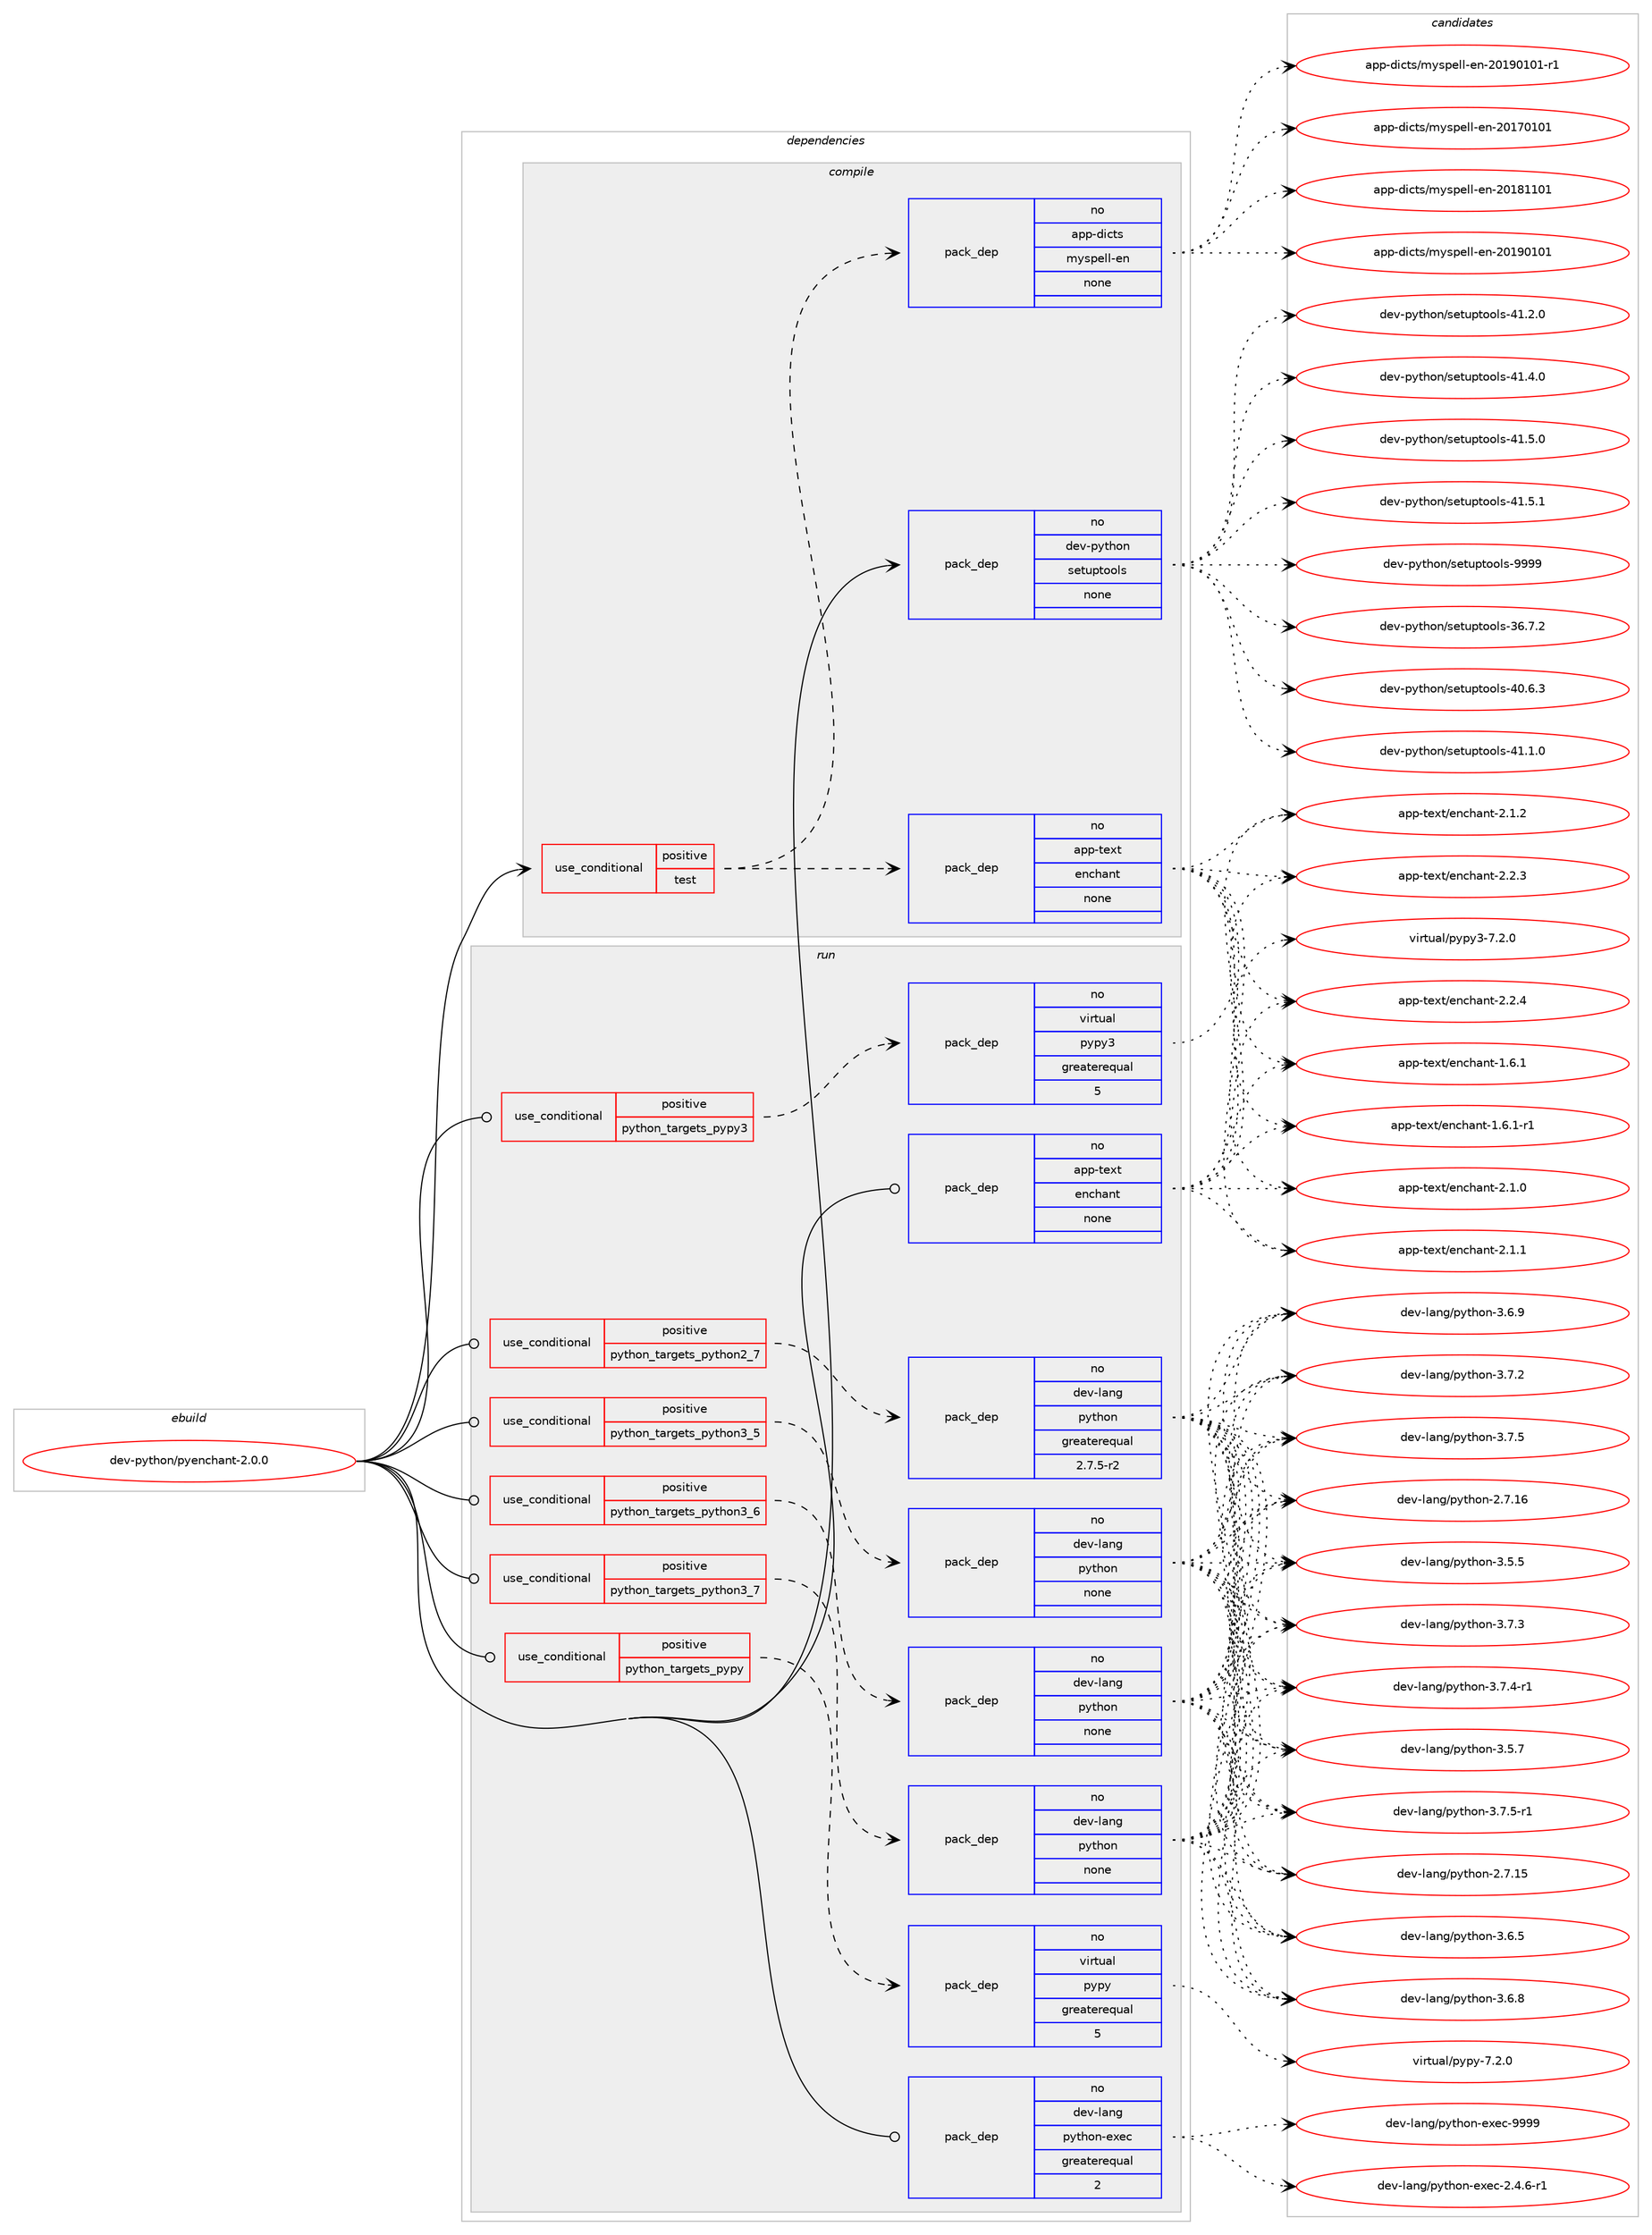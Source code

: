 digraph prolog {

# *************
# Graph options
# *************

newrank=true;
concentrate=true;
compound=true;
graph [rankdir=LR,fontname=Helvetica,fontsize=10,ranksep=1.5];#, ranksep=2.5, nodesep=0.2];
edge  [arrowhead=vee];
node  [fontname=Helvetica,fontsize=10];

# **********
# The ebuild
# **********

subgraph cluster_leftcol {
color=gray;
rank=same;
label=<<i>ebuild</i>>;
id [label="dev-python/pyenchant-2.0.0", color=red, width=4, href="../dev-python/pyenchant-2.0.0.svg"];
}

# ****************
# The dependencies
# ****************

subgraph cluster_midcol {
color=gray;
label=<<i>dependencies</i>>;
subgraph cluster_compile {
fillcolor="#eeeeee";
style=filled;
label=<<i>compile</i>>;
subgraph cond145746 {
dependency625489 [label=<<TABLE BORDER="0" CELLBORDER="1" CELLSPACING="0" CELLPADDING="4"><TR><TD ROWSPAN="3" CELLPADDING="10">use_conditional</TD></TR><TR><TD>positive</TD></TR><TR><TD>test</TD></TR></TABLE>>, shape=none, color=red];
subgraph pack467899 {
dependency625490 [label=<<TABLE BORDER="0" CELLBORDER="1" CELLSPACING="0" CELLPADDING="4" WIDTH="220"><TR><TD ROWSPAN="6" CELLPADDING="30">pack_dep</TD></TR><TR><TD WIDTH="110">no</TD></TR><TR><TD>app-text</TD></TR><TR><TD>enchant</TD></TR><TR><TD>none</TD></TR><TR><TD></TD></TR></TABLE>>, shape=none, color=blue];
}
dependency625489:e -> dependency625490:w [weight=20,style="dashed",arrowhead="vee"];
subgraph pack467900 {
dependency625491 [label=<<TABLE BORDER="0" CELLBORDER="1" CELLSPACING="0" CELLPADDING="4" WIDTH="220"><TR><TD ROWSPAN="6" CELLPADDING="30">pack_dep</TD></TR><TR><TD WIDTH="110">no</TD></TR><TR><TD>app-dicts</TD></TR><TR><TD>myspell-en</TD></TR><TR><TD>none</TD></TR><TR><TD></TD></TR></TABLE>>, shape=none, color=blue];
}
dependency625489:e -> dependency625491:w [weight=20,style="dashed",arrowhead="vee"];
}
id:e -> dependency625489:w [weight=20,style="solid",arrowhead="vee"];
subgraph pack467901 {
dependency625492 [label=<<TABLE BORDER="0" CELLBORDER="1" CELLSPACING="0" CELLPADDING="4" WIDTH="220"><TR><TD ROWSPAN="6" CELLPADDING="30">pack_dep</TD></TR><TR><TD WIDTH="110">no</TD></TR><TR><TD>dev-python</TD></TR><TR><TD>setuptools</TD></TR><TR><TD>none</TD></TR><TR><TD></TD></TR></TABLE>>, shape=none, color=blue];
}
id:e -> dependency625492:w [weight=20,style="solid",arrowhead="vee"];
}
subgraph cluster_compileandrun {
fillcolor="#eeeeee";
style=filled;
label=<<i>compile and run</i>>;
}
subgraph cluster_run {
fillcolor="#eeeeee";
style=filled;
label=<<i>run</i>>;
subgraph cond145747 {
dependency625493 [label=<<TABLE BORDER="0" CELLBORDER="1" CELLSPACING="0" CELLPADDING="4"><TR><TD ROWSPAN="3" CELLPADDING="10">use_conditional</TD></TR><TR><TD>positive</TD></TR><TR><TD>python_targets_pypy</TD></TR></TABLE>>, shape=none, color=red];
subgraph pack467902 {
dependency625494 [label=<<TABLE BORDER="0" CELLBORDER="1" CELLSPACING="0" CELLPADDING="4" WIDTH="220"><TR><TD ROWSPAN="6" CELLPADDING="30">pack_dep</TD></TR><TR><TD WIDTH="110">no</TD></TR><TR><TD>virtual</TD></TR><TR><TD>pypy</TD></TR><TR><TD>greaterequal</TD></TR><TR><TD>5</TD></TR></TABLE>>, shape=none, color=blue];
}
dependency625493:e -> dependency625494:w [weight=20,style="dashed",arrowhead="vee"];
}
id:e -> dependency625493:w [weight=20,style="solid",arrowhead="odot"];
subgraph cond145748 {
dependency625495 [label=<<TABLE BORDER="0" CELLBORDER="1" CELLSPACING="0" CELLPADDING="4"><TR><TD ROWSPAN="3" CELLPADDING="10">use_conditional</TD></TR><TR><TD>positive</TD></TR><TR><TD>python_targets_pypy3</TD></TR></TABLE>>, shape=none, color=red];
subgraph pack467903 {
dependency625496 [label=<<TABLE BORDER="0" CELLBORDER="1" CELLSPACING="0" CELLPADDING="4" WIDTH="220"><TR><TD ROWSPAN="6" CELLPADDING="30">pack_dep</TD></TR><TR><TD WIDTH="110">no</TD></TR><TR><TD>virtual</TD></TR><TR><TD>pypy3</TD></TR><TR><TD>greaterequal</TD></TR><TR><TD>5</TD></TR></TABLE>>, shape=none, color=blue];
}
dependency625495:e -> dependency625496:w [weight=20,style="dashed",arrowhead="vee"];
}
id:e -> dependency625495:w [weight=20,style="solid",arrowhead="odot"];
subgraph cond145749 {
dependency625497 [label=<<TABLE BORDER="0" CELLBORDER="1" CELLSPACING="0" CELLPADDING="4"><TR><TD ROWSPAN="3" CELLPADDING="10">use_conditional</TD></TR><TR><TD>positive</TD></TR><TR><TD>python_targets_python2_7</TD></TR></TABLE>>, shape=none, color=red];
subgraph pack467904 {
dependency625498 [label=<<TABLE BORDER="0" CELLBORDER="1" CELLSPACING="0" CELLPADDING="4" WIDTH="220"><TR><TD ROWSPAN="6" CELLPADDING="30">pack_dep</TD></TR><TR><TD WIDTH="110">no</TD></TR><TR><TD>dev-lang</TD></TR><TR><TD>python</TD></TR><TR><TD>greaterequal</TD></TR><TR><TD>2.7.5-r2</TD></TR></TABLE>>, shape=none, color=blue];
}
dependency625497:e -> dependency625498:w [weight=20,style="dashed",arrowhead="vee"];
}
id:e -> dependency625497:w [weight=20,style="solid",arrowhead="odot"];
subgraph cond145750 {
dependency625499 [label=<<TABLE BORDER="0" CELLBORDER="1" CELLSPACING="0" CELLPADDING="4"><TR><TD ROWSPAN="3" CELLPADDING="10">use_conditional</TD></TR><TR><TD>positive</TD></TR><TR><TD>python_targets_python3_5</TD></TR></TABLE>>, shape=none, color=red];
subgraph pack467905 {
dependency625500 [label=<<TABLE BORDER="0" CELLBORDER="1" CELLSPACING="0" CELLPADDING="4" WIDTH="220"><TR><TD ROWSPAN="6" CELLPADDING="30">pack_dep</TD></TR><TR><TD WIDTH="110">no</TD></TR><TR><TD>dev-lang</TD></TR><TR><TD>python</TD></TR><TR><TD>none</TD></TR><TR><TD></TD></TR></TABLE>>, shape=none, color=blue];
}
dependency625499:e -> dependency625500:w [weight=20,style="dashed",arrowhead="vee"];
}
id:e -> dependency625499:w [weight=20,style="solid",arrowhead="odot"];
subgraph cond145751 {
dependency625501 [label=<<TABLE BORDER="0" CELLBORDER="1" CELLSPACING="0" CELLPADDING="4"><TR><TD ROWSPAN="3" CELLPADDING="10">use_conditional</TD></TR><TR><TD>positive</TD></TR><TR><TD>python_targets_python3_6</TD></TR></TABLE>>, shape=none, color=red];
subgraph pack467906 {
dependency625502 [label=<<TABLE BORDER="0" CELLBORDER="1" CELLSPACING="0" CELLPADDING="4" WIDTH="220"><TR><TD ROWSPAN="6" CELLPADDING="30">pack_dep</TD></TR><TR><TD WIDTH="110">no</TD></TR><TR><TD>dev-lang</TD></TR><TR><TD>python</TD></TR><TR><TD>none</TD></TR><TR><TD></TD></TR></TABLE>>, shape=none, color=blue];
}
dependency625501:e -> dependency625502:w [weight=20,style="dashed",arrowhead="vee"];
}
id:e -> dependency625501:w [weight=20,style="solid",arrowhead="odot"];
subgraph cond145752 {
dependency625503 [label=<<TABLE BORDER="0" CELLBORDER="1" CELLSPACING="0" CELLPADDING="4"><TR><TD ROWSPAN="3" CELLPADDING="10">use_conditional</TD></TR><TR><TD>positive</TD></TR><TR><TD>python_targets_python3_7</TD></TR></TABLE>>, shape=none, color=red];
subgraph pack467907 {
dependency625504 [label=<<TABLE BORDER="0" CELLBORDER="1" CELLSPACING="0" CELLPADDING="4" WIDTH="220"><TR><TD ROWSPAN="6" CELLPADDING="30">pack_dep</TD></TR><TR><TD WIDTH="110">no</TD></TR><TR><TD>dev-lang</TD></TR><TR><TD>python</TD></TR><TR><TD>none</TD></TR><TR><TD></TD></TR></TABLE>>, shape=none, color=blue];
}
dependency625503:e -> dependency625504:w [weight=20,style="dashed",arrowhead="vee"];
}
id:e -> dependency625503:w [weight=20,style="solid",arrowhead="odot"];
subgraph pack467908 {
dependency625505 [label=<<TABLE BORDER="0" CELLBORDER="1" CELLSPACING="0" CELLPADDING="4" WIDTH="220"><TR><TD ROWSPAN="6" CELLPADDING="30">pack_dep</TD></TR><TR><TD WIDTH="110">no</TD></TR><TR><TD>app-text</TD></TR><TR><TD>enchant</TD></TR><TR><TD>none</TD></TR><TR><TD></TD></TR></TABLE>>, shape=none, color=blue];
}
id:e -> dependency625505:w [weight=20,style="solid",arrowhead="odot"];
subgraph pack467909 {
dependency625506 [label=<<TABLE BORDER="0" CELLBORDER="1" CELLSPACING="0" CELLPADDING="4" WIDTH="220"><TR><TD ROWSPAN="6" CELLPADDING="30">pack_dep</TD></TR><TR><TD WIDTH="110">no</TD></TR><TR><TD>dev-lang</TD></TR><TR><TD>python-exec</TD></TR><TR><TD>greaterequal</TD></TR><TR><TD>2</TD></TR></TABLE>>, shape=none, color=blue];
}
id:e -> dependency625506:w [weight=20,style="solid",arrowhead="odot"];
}
}

# **************
# The candidates
# **************

subgraph cluster_choices {
rank=same;
color=gray;
label=<<i>candidates</i>>;

subgraph choice467899 {
color=black;
nodesep=1;
choice9711211245116101120116471011109910497110116454946544649 [label="app-text/enchant-1.6.1", color=red, width=4,href="../app-text/enchant-1.6.1.svg"];
choice97112112451161011201164710111099104971101164549465446494511449 [label="app-text/enchant-1.6.1-r1", color=red, width=4,href="../app-text/enchant-1.6.1-r1.svg"];
choice9711211245116101120116471011109910497110116455046494648 [label="app-text/enchant-2.1.0", color=red, width=4,href="../app-text/enchant-2.1.0.svg"];
choice9711211245116101120116471011109910497110116455046494649 [label="app-text/enchant-2.1.1", color=red, width=4,href="../app-text/enchant-2.1.1.svg"];
choice9711211245116101120116471011109910497110116455046494650 [label="app-text/enchant-2.1.2", color=red, width=4,href="../app-text/enchant-2.1.2.svg"];
choice9711211245116101120116471011109910497110116455046504651 [label="app-text/enchant-2.2.3", color=red, width=4,href="../app-text/enchant-2.2.3.svg"];
choice9711211245116101120116471011109910497110116455046504652 [label="app-text/enchant-2.2.4", color=red, width=4,href="../app-text/enchant-2.2.4.svg"];
dependency625490:e -> choice9711211245116101120116471011109910497110116454946544649:w [style=dotted,weight="100"];
dependency625490:e -> choice97112112451161011201164710111099104971101164549465446494511449:w [style=dotted,weight="100"];
dependency625490:e -> choice9711211245116101120116471011109910497110116455046494648:w [style=dotted,weight="100"];
dependency625490:e -> choice9711211245116101120116471011109910497110116455046494649:w [style=dotted,weight="100"];
dependency625490:e -> choice9711211245116101120116471011109910497110116455046494650:w [style=dotted,weight="100"];
dependency625490:e -> choice9711211245116101120116471011109910497110116455046504651:w [style=dotted,weight="100"];
dependency625490:e -> choice9711211245116101120116471011109910497110116455046504652:w [style=dotted,weight="100"];
}
subgraph choice467900 {
color=black;
nodesep=1;
choice9711211245100105991161154710912111511210110810845101110455048495548494849 [label="app-dicts/myspell-en-20170101", color=red, width=4,href="../app-dicts/myspell-en-20170101.svg"];
choice9711211245100105991161154710912111511210110810845101110455048495649494849 [label="app-dicts/myspell-en-20181101", color=red, width=4,href="../app-dicts/myspell-en-20181101.svg"];
choice9711211245100105991161154710912111511210110810845101110455048495748494849 [label="app-dicts/myspell-en-20190101", color=red, width=4,href="../app-dicts/myspell-en-20190101.svg"];
choice97112112451001059911611547109121115112101108108451011104550484957484948494511449 [label="app-dicts/myspell-en-20190101-r1", color=red, width=4,href="../app-dicts/myspell-en-20190101-r1.svg"];
dependency625491:e -> choice9711211245100105991161154710912111511210110810845101110455048495548494849:w [style=dotted,weight="100"];
dependency625491:e -> choice9711211245100105991161154710912111511210110810845101110455048495649494849:w [style=dotted,weight="100"];
dependency625491:e -> choice9711211245100105991161154710912111511210110810845101110455048495748494849:w [style=dotted,weight="100"];
dependency625491:e -> choice97112112451001059911611547109121115112101108108451011104550484957484948494511449:w [style=dotted,weight="100"];
}
subgraph choice467901 {
color=black;
nodesep=1;
choice100101118451121211161041111104711510111611711211611111110811545515446554650 [label="dev-python/setuptools-36.7.2", color=red, width=4,href="../dev-python/setuptools-36.7.2.svg"];
choice100101118451121211161041111104711510111611711211611111110811545524846544651 [label="dev-python/setuptools-40.6.3", color=red, width=4,href="../dev-python/setuptools-40.6.3.svg"];
choice100101118451121211161041111104711510111611711211611111110811545524946494648 [label="dev-python/setuptools-41.1.0", color=red, width=4,href="../dev-python/setuptools-41.1.0.svg"];
choice100101118451121211161041111104711510111611711211611111110811545524946504648 [label="dev-python/setuptools-41.2.0", color=red, width=4,href="../dev-python/setuptools-41.2.0.svg"];
choice100101118451121211161041111104711510111611711211611111110811545524946524648 [label="dev-python/setuptools-41.4.0", color=red, width=4,href="../dev-python/setuptools-41.4.0.svg"];
choice100101118451121211161041111104711510111611711211611111110811545524946534648 [label="dev-python/setuptools-41.5.0", color=red, width=4,href="../dev-python/setuptools-41.5.0.svg"];
choice100101118451121211161041111104711510111611711211611111110811545524946534649 [label="dev-python/setuptools-41.5.1", color=red, width=4,href="../dev-python/setuptools-41.5.1.svg"];
choice10010111845112121116104111110471151011161171121161111111081154557575757 [label="dev-python/setuptools-9999", color=red, width=4,href="../dev-python/setuptools-9999.svg"];
dependency625492:e -> choice100101118451121211161041111104711510111611711211611111110811545515446554650:w [style=dotted,weight="100"];
dependency625492:e -> choice100101118451121211161041111104711510111611711211611111110811545524846544651:w [style=dotted,weight="100"];
dependency625492:e -> choice100101118451121211161041111104711510111611711211611111110811545524946494648:w [style=dotted,weight="100"];
dependency625492:e -> choice100101118451121211161041111104711510111611711211611111110811545524946504648:w [style=dotted,weight="100"];
dependency625492:e -> choice100101118451121211161041111104711510111611711211611111110811545524946524648:w [style=dotted,weight="100"];
dependency625492:e -> choice100101118451121211161041111104711510111611711211611111110811545524946534648:w [style=dotted,weight="100"];
dependency625492:e -> choice100101118451121211161041111104711510111611711211611111110811545524946534649:w [style=dotted,weight="100"];
dependency625492:e -> choice10010111845112121116104111110471151011161171121161111111081154557575757:w [style=dotted,weight="100"];
}
subgraph choice467902 {
color=black;
nodesep=1;
choice1181051141161179710847112121112121455546504648 [label="virtual/pypy-7.2.0", color=red, width=4,href="../virtual/pypy-7.2.0.svg"];
dependency625494:e -> choice1181051141161179710847112121112121455546504648:w [style=dotted,weight="100"];
}
subgraph choice467903 {
color=black;
nodesep=1;
choice118105114116117971084711212111212151455546504648 [label="virtual/pypy3-7.2.0", color=red, width=4,href="../virtual/pypy3-7.2.0.svg"];
dependency625496:e -> choice118105114116117971084711212111212151455546504648:w [style=dotted,weight="100"];
}
subgraph choice467904 {
color=black;
nodesep=1;
choice10010111845108971101034711212111610411111045504655464953 [label="dev-lang/python-2.7.15", color=red, width=4,href="../dev-lang/python-2.7.15.svg"];
choice10010111845108971101034711212111610411111045504655464954 [label="dev-lang/python-2.7.16", color=red, width=4,href="../dev-lang/python-2.7.16.svg"];
choice100101118451089711010347112121116104111110455146534653 [label="dev-lang/python-3.5.5", color=red, width=4,href="../dev-lang/python-3.5.5.svg"];
choice100101118451089711010347112121116104111110455146534655 [label="dev-lang/python-3.5.7", color=red, width=4,href="../dev-lang/python-3.5.7.svg"];
choice100101118451089711010347112121116104111110455146544653 [label="dev-lang/python-3.6.5", color=red, width=4,href="../dev-lang/python-3.6.5.svg"];
choice100101118451089711010347112121116104111110455146544656 [label="dev-lang/python-3.6.8", color=red, width=4,href="../dev-lang/python-3.6.8.svg"];
choice100101118451089711010347112121116104111110455146544657 [label="dev-lang/python-3.6.9", color=red, width=4,href="../dev-lang/python-3.6.9.svg"];
choice100101118451089711010347112121116104111110455146554650 [label="dev-lang/python-3.7.2", color=red, width=4,href="../dev-lang/python-3.7.2.svg"];
choice100101118451089711010347112121116104111110455146554651 [label="dev-lang/python-3.7.3", color=red, width=4,href="../dev-lang/python-3.7.3.svg"];
choice1001011184510897110103471121211161041111104551465546524511449 [label="dev-lang/python-3.7.4-r1", color=red, width=4,href="../dev-lang/python-3.7.4-r1.svg"];
choice100101118451089711010347112121116104111110455146554653 [label="dev-lang/python-3.7.5", color=red, width=4,href="../dev-lang/python-3.7.5.svg"];
choice1001011184510897110103471121211161041111104551465546534511449 [label="dev-lang/python-3.7.5-r1", color=red, width=4,href="../dev-lang/python-3.7.5-r1.svg"];
dependency625498:e -> choice10010111845108971101034711212111610411111045504655464953:w [style=dotted,weight="100"];
dependency625498:e -> choice10010111845108971101034711212111610411111045504655464954:w [style=dotted,weight="100"];
dependency625498:e -> choice100101118451089711010347112121116104111110455146534653:w [style=dotted,weight="100"];
dependency625498:e -> choice100101118451089711010347112121116104111110455146534655:w [style=dotted,weight="100"];
dependency625498:e -> choice100101118451089711010347112121116104111110455146544653:w [style=dotted,weight="100"];
dependency625498:e -> choice100101118451089711010347112121116104111110455146544656:w [style=dotted,weight="100"];
dependency625498:e -> choice100101118451089711010347112121116104111110455146544657:w [style=dotted,weight="100"];
dependency625498:e -> choice100101118451089711010347112121116104111110455146554650:w [style=dotted,weight="100"];
dependency625498:e -> choice100101118451089711010347112121116104111110455146554651:w [style=dotted,weight="100"];
dependency625498:e -> choice1001011184510897110103471121211161041111104551465546524511449:w [style=dotted,weight="100"];
dependency625498:e -> choice100101118451089711010347112121116104111110455146554653:w [style=dotted,weight="100"];
dependency625498:e -> choice1001011184510897110103471121211161041111104551465546534511449:w [style=dotted,weight="100"];
}
subgraph choice467905 {
color=black;
nodesep=1;
choice10010111845108971101034711212111610411111045504655464953 [label="dev-lang/python-2.7.15", color=red, width=4,href="../dev-lang/python-2.7.15.svg"];
choice10010111845108971101034711212111610411111045504655464954 [label="dev-lang/python-2.7.16", color=red, width=4,href="../dev-lang/python-2.7.16.svg"];
choice100101118451089711010347112121116104111110455146534653 [label="dev-lang/python-3.5.5", color=red, width=4,href="../dev-lang/python-3.5.5.svg"];
choice100101118451089711010347112121116104111110455146534655 [label="dev-lang/python-3.5.7", color=red, width=4,href="../dev-lang/python-3.5.7.svg"];
choice100101118451089711010347112121116104111110455146544653 [label="dev-lang/python-3.6.5", color=red, width=4,href="../dev-lang/python-3.6.5.svg"];
choice100101118451089711010347112121116104111110455146544656 [label="dev-lang/python-3.6.8", color=red, width=4,href="../dev-lang/python-3.6.8.svg"];
choice100101118451089711010347112121116104111110455146544657 [label="dev-lang/python-3.6.9", color=red, width=4,href="../dev-lang/python-3.6.9.svg"];
choice100101118451089711010347112121116104111110455146554650 [label="dev-lang/python-3.7.2", color=red, width=4,href="../dev-lang/python-3.7.2.svg"];
choice100101118451089711010347112121116104111110455146554651 [label="dev-lang/python-3.7.3", color=red, width=4,href="../dev-lang/python-3.7.3.svg"];
choice1001011184510897110103471121211161041111104551465546524511449 [label="dev-lang/python-3.7.4-r1", color=red, width=4,href="../dev-lang/python-3.7.4-r1.svg"];
choice100101118451089711010347112121116104111110455146554653 [label="dev-lang/python-3.7.5", color=red, width=4,href="../dev-lang/python-3.7.5.svg"];
choice1001011184510897110103471121211161041111104551465546534511449 [label="dev-lang/python-3.7.5-r1", color=red, width=4,href="../dev-lang/python-3.7.5-r1.svg"];
dependency625500:e -> choice10010111845108971101034711212111610411111045504655464953:w [style=dotted,weight="100"];
dependency625500:e -> choice10010111845108971101034711212111610411111045504655464954:w [style=dotted,weight="100"];
dependency625500:e -> choice100101118451089711010347112121116104111110455146534653:w [style=dotted,weight="100"];
dependency625500:e -> choice100101118451089711010347112121116104111110455146534655:w [style=dotted,weight="100"];
dependency625500:e -> choice100101118451089711010347112121116104111110455146544653:w [style=dotted,weight="100"];
dependency625500:e -> choice100101118451089711010347112121116104111110455146544656:w [style=dotted,weight="100"];
dependency625500:e -> choice100101118451089711010347112121116104111110455146544657:w [style=dotted,weight="100"];
dependency625500:e -> choice100101118451089711010347112121116104111110455146554650:w [style=dotted,weight="100"];
dependency625500:e -> choice100101118451089711010347112121116104111110455146554651:w [style=dotted,weight="100"];
dependency625500:e -> choice1001011184510897110103471121211161041111104551465546524511449:w [style=dotted,weight="100"];
dependency625500:e -> choice100101118451089711010347112121116104111110455146554653:w [style=dotted,weight="100"];
dependency625500:e -> choice1001011184510897110103471121211161041111104551465546534511449:w [style=dotted,weight="100"];
}
subgraph choice467906 {
color=black;
nodesep=1;
choice10010111845108971101034711212111610411111045504655464953 [label="dev-lang/python-2.7.15", color=red, width=4,href="../dev-lang/python-2.7.15.svg"];
choice10010111845108971101034711212111610411111045504655464954 [label="dev-lang/python-2.7.16", color=red, width=4,href="../dev-lang/python-2.7.16.svg"];
choice100101118451089711010347112121116104111110455146534653 [label="dev-lang/python-3.5.5", color=red, width=4,href="../dev-lang/python-3.5.5.svg"];
choice100101118451089711010347112121116104111110455146534655 [label="dev-lang/python-3.5.7", color=red, width=4,href="../dev-lang/python-3.5.7.svg"];
choice100101118451089711010347112121116104111110455146544653 [label="dev-lang/python-3.6.5", color=red, width=4,href="../dev-lang/python-3.6.5.svg"];
choice100101118451089711010347112121116104111110455146544656 [label="dev-lang/python-3.6.8", color=red, width=4,href="../dev-lang/python-3.6.8.svg"];
choice100101118451089711010347112121116104111110455146544657 [label="dev-lang/python-3.6.9", color=red, width=4,href="../dev-lang/python-3.6.9.svg"];
choice100101118451089711010347112121116104111110455146554650 [label="dev-lang/python-3.7.2", color=red, width=4,href="../dev-lang/python-3.7.2.svg"];
choice100101118451089711010347112121116104111110455146554651 [label="dev-lang/python-3.7.3", color=red, width=4,href="../dev-lang/python-3.7.3.svg"];
choice1001011184510897110103471121211161041111104551465546524511449 [label="dev-lang/python-3.7.4-r1", color=red, width=4,href="../dev-lang/python-3.7.4-r1.svg"];
choice100101118451089711010347112121116104111110455146554653 [label="dev-lang/python-3.7.5", color=red, width=4,href="../dev-lang/python-3.7.5.svg"];
choice1001011184510897110103471121211161041111104551465546534511449 [label="dev-lang/python-3.7.5-r1", color=red, width=4,href="../dev-lang/python-3.7.5-r1.svg"];
dependency625502:e -> choice10010111845108971101034711212111610411111045504655464953:w [style=dotted,weight="100"];
dependency625502:e -> choice10010111845108971101034711212111610411111045504655464954:w [style=dotted,weight="100"];
dependency625502:e -> choice100101118451089711010347112121116104111110455146534653:w [style=dotted,weight="100"];
dependency625502:e -> choice100101118451089711010347112121116104111110455146534655:w [style=dotted,weight="100"];
dependency625502:e -> choice100101118451089711010347112121116104111110455146544653:w [style=dotted,weight="100"];
dependency625502:e -> choice100101118451089711010347112121116104111110455146544656:w [style=dotted,weight="100"];
dependency625502:e -> choice100101118451089711010347112121116104111110455146544657:w [style=dotted,weight="100"];
dependency625502:e -> choice100101118451089711010347112121116104111110455146554650:w [style=dotted,weight="100"];
dependency625502:e -> choice100101118451089711010347112121116104111110455146554651:w [style=dotted,weight="100"];
dependency625502:e -> choice1001011184510897110103471121211161041111104551465546524511449:w [style=dotted,weight="100"];
dependency625502:e -> choice100101118451089711010347112121116104111110455146554653:w [style=dotted,weight="100"];
dependency625502:e -> choice1001011184510897110103471121211161041111104551465546534511449:w [style=dotted,weight="100"];
}
subgraph choice467907 {
color=black;
nodesep=1;
choice10010111845108971101034711212111610411111045504655464953 [label="dev-lang/python-2.7.15", color=red, width=4,href="../dev-lang/python-2.7.15.svg"];
choice10010111845108971101034711212111610411111045504655464954 [label="dev-lang/python-2.7.16", color=red, width=4,href="../dev-lang/python-2.7.16.svg"];
choice100101118451089711010347112121116104111110455146534653 [label="dev-lang/python-3.5.5", color=red, width=4,href="../dev-lang/python-3.5.5.svg"];
choice100101118451089711010347112121116104111110455146534655 [label="dev-lang/python-3.5.7", color=red, width=4,href="../dev-lang/python-3.5.7.svg"];
choice100101118451089711010347112121116104111110455146544653 [label="dev-lang/python-3.6.5", color=red, width=4,href="../dev-lang/python-3.6.5.svg"];
choice100101118451089711010347112121116104111110455146544656 [label="dev-lang/python-3.6.8", color=red, width=4,href="../dev-lang/python-3.6.8.svg"];
choice100101118451089711010347112121116104111110455146544657 [label="dev-lang/python-3.6.9", color=red, width=4,href="../dev-lang/python-3.6.9.svg"];
choice100101118451089711010347112121116104111110455146554650 [label="dev-lang/python-3.7.2", color=red, width=4,href="../dev-lang/python-3.7.2.svg"];
choice100101118451089711010347112121116104111110455146554651 [label="dev-lang/python-3.7.3", color=red, width=4,href="../dev-lang/python-3.7.3.svg"];
choice1001011184510897110103471121211161041111104551465546524511449 [label="dev-lang/python-3.7.4-r1", color=red, width=4,href="../dev-lang/python-3.7.4-r1.svg"];
choice100101118451089711010347112121116104111110455146554653 [label="dev-lang/python-3.7.5", color=red, width=4,href="../dev-lang/python-3.7.5.svg"];
choice1001011184510897110103471121211161041111104551465546534511449 [label="dev-lang/python-3.7.5-r1", color=red, width=4,href="../dev-lang/python-3.7.5-r1.svg"];
dependency625504:e -> choice10010111845108971101034711212111610411111045504655464953:w [style=dotted,weight="100"];
dependency625504:e -> choice10010111845108971101034711212111610411111045504655464954:w [style=dotted,weight="100"];
dependency625504:e -> choice100101118451089711010347112121116104111110455146534653:w [style=dotted,weight="100"];
dependency625504:e -> choice100101118451089711010347112121116104111110455146534655:w [style=dotted,weight="100"];
dependency625504:e -> choice100101118451089711010347112121116104111110455146544653:w [style=dotted,weight="100"];
dependency625504:e -> choice100101118451089711010347112121116104111110455146544656:w [style=dotted,weight="100"];
dependency625504:e -> choice100101118451089711010347112121116104111110455146544657:w [style=dotted,weight="100"];
dependency625504:e -> choice100101118451089711010347112121116104111110455146554650:w [style=dotted,weight="100"];
dependency625504:e -> choice100101118451089711010347112121116104111110455146554651:w [style=dotted,weight="100"];
dependency625504:e -> choice1001011184510897110103471121211161041111104551465546524511449:w [style=dotted,weight="100"];
dependency625504:e -> choice100101118451089711010347112121116104111110455146554653:w [style=dotted,weight="100"];
dependency625504:e -> choice1001011184510897110103471121211161041111104551465546534511449:w [style=dotted,weight="100"];
}
subgraph choice467908 {
color=black;
nodesep=1;
choice9711211245116101120116471011109910497110116454946544649 [label="app-text/enchant-1.6.1", color=red, width=4,href="../app-text/enchant-1.6.1.svg"];
choice97112112451161011201164710111099104971101164549465446494511449 [label="app-text/enchant-1.6.1-r1", color=red, width=4,href="../app-text/enchant-1.6.1-r1.svg"];
choice9711211245116101120116471011109910497110116455046494648 [label="app-text/enchant-2.1.0", color=red, width=4,href="../app-text/enchant-2.1.0.svg"];
choice9711211245116101120116471011109910497110116455046494649 [label="app-text/enchant-2.1.1", color=red, width=4,href="../app-text/enchant-2.1.1.svg"];
choice9711211245116101120116471011109910497110116455046494650 [label="app-text/enchant-2.1.2", color=red, width=4,href="../app-text/enchant-2.1.2.svg"];
choice9711211245116101120116471011109910497110116455046504651 [label="app-text/enchant-2.2.3", color=red, width=4,href="../app-text/enchant-2.2.3.svg"];
choice9711211245116101120116471011109910497110116455046504652 [label="app-text/enchant-2.2.4", color=red, width=4,href="../app-text/enchant-2.2.4.svg"];
dependency625505:e -> choice9711211245116101120116471011109910497110116454946544649:w [style=dotted,weight="100"];
dependency625505:e -> choice97112112451161011201164710111099104971101164549465446494511449:w [style=dotted,weight="100"];
dependency625505:e -> choice9711211245116101120116471011109910497110116455046494648:w [style=dotted,weight="100"];
dependency625505:e -> choice9711211245116101120116471011109910497110116455046494649:w [style=dotted,weight="100"];
dependency625505:e -> choice9711211245116101120116471011109910497110116455046494650:w [style=dotted,weight="100"];
dependency625505:e -> choice9711211245116101120116471011109910497110116455046504651:w [style=dotted,weight="100"];
dependency625505:e -> choice9711211245116101120116471011109910497110116455046504652:w [style=dotted,weight="100"];
}
subgraph choice467909 {
color=black;
nodesep=1;
choice10010111845108971101034711212111610411111045101120101994550465246544511449 [label="dev-lang/python-exec-2.4.6-r1", color=red, width=4,href="../dev-lang/python-exec-2.4.6-r1.svg"];
choice10010111845108971101034711212111610411111045101120101994557575757 [label="dev-lang/python-exec-9999", color=red, width=4,href="../dev-lang/python-exec-9999.svg"];
dependency625506:e -> choice10010111845108971101034711212111610411111045101120101994550465246544511449:w [style=dotted,weight="100"];
dependency625506:e -> choice10010111845108971101034711212111610411111045101120101994557575757:w [style=dotted,weight="100"];
}
}

}
